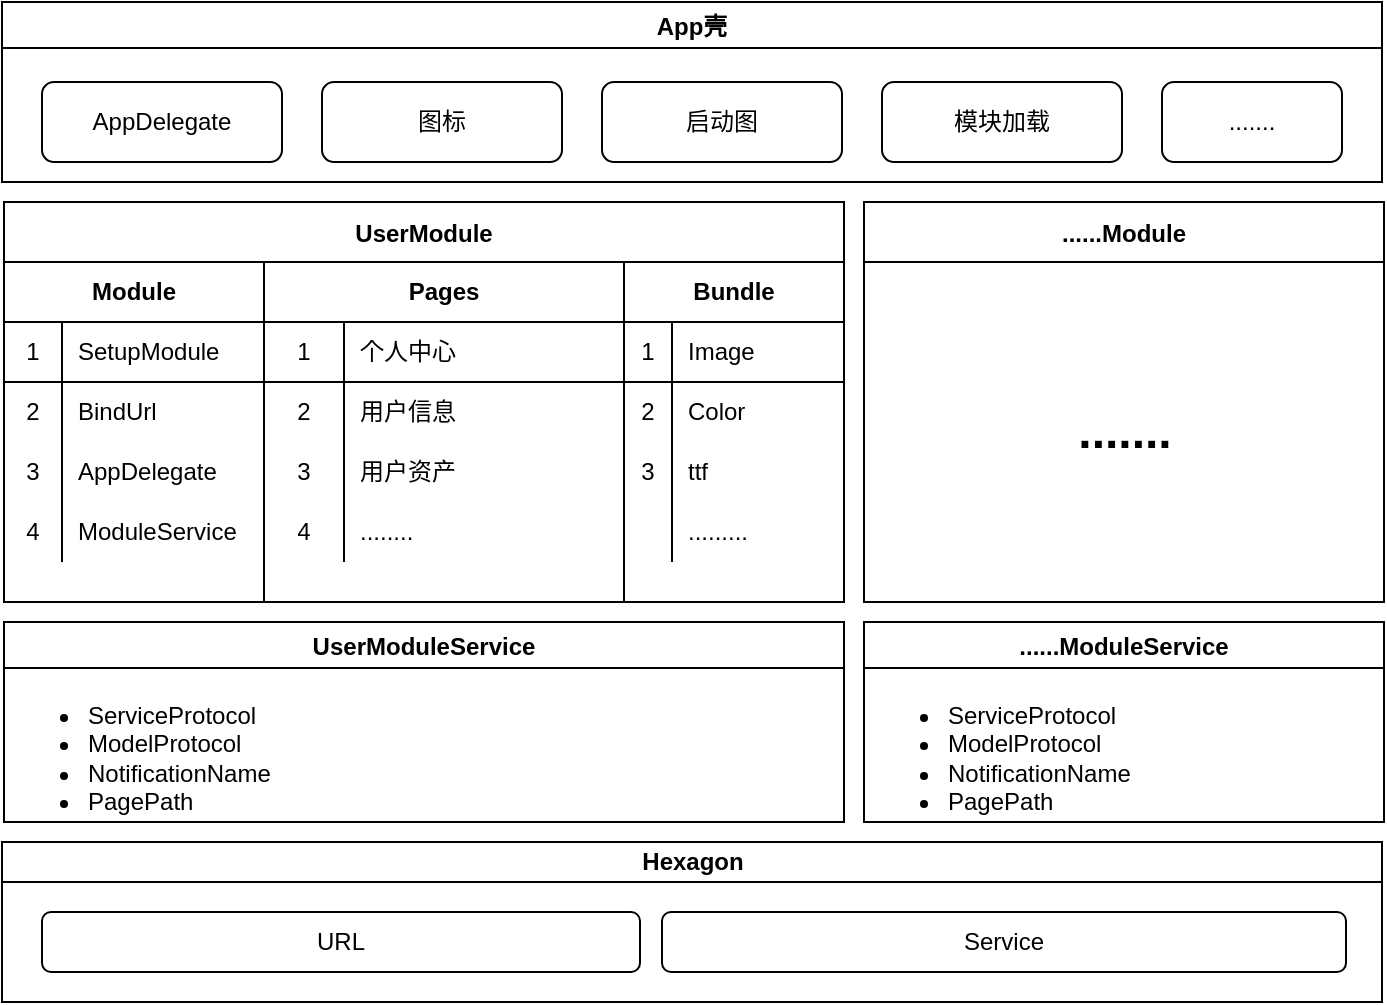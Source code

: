 <mxfile version="14.4.3" type="github">
  <diagram id="prtHgNgQTEPvFCAcTncT" name="Page-1">
    <mxGraphModel dx="2066" dy="1097" grid="1" gridSize="10" guides="1" tooltips="1" connect="1" arrows="1" fold="1" page="1" pageScale="1" pageWidth="827" pageHeight="1169" math="0" shadow="0">
      <root>
        <mxCell id="0" />
        <mxCell id="1" parent="0" />
        <mxCell id="dNxyNK7c78bLwvsdeMH5-11" value="Hexagon" style="swimlane;html=1;startSize=20;horizontal=1;containerType=tree;glass=0;" parent="1" vertex="1">
          <mxGeometry x="69" y="520" width="690" height="80" as="geometry" />
        </mxCell>
        <mxCell id="gqGyk3Ki1M1ulPaOIngy-1" value="URL" style="rounded=1;whiteSpace=wrap;html=1;" vertex="1" parent="dNxyNK7c78bLwvsdeMH5-11">
          <mxGeometry x="20" y="35" width="299" height="30" as="geometry" />
        </mxCell>
        <mxCell id="gqGyk3Ki1M1ulPaOIngy-2" value="Service" style="rounded=1;whiteSpace=wrap;html=1;" vertex="1" parent="dNxyNK7c78bLwvsdeMH5-11">
          <mxGeometry x="330" y="35" width="342" height="30" as="geometry" />
        </mxCell>
        <mxCell id="gqGyk3Ki1M1ulPaOIngy-7" value="UserModule" style="swimlane;startSize=30;" vertex="1" parent="1">
          <mxGeometry x="70" y="200" width="420" height="200" as="geometry" />
        </mxCell>
        <mxCell id="gqGyk3Ki1M1ulPaOIngy-42" value="Module" style="shape=table;html=1;whiteSpace=wrap;startSize=30;container=1;collapsible=0;childLayout=tableLayout;fixedRows=1;rowLines=0;fontStyle=1;align=center;fillColor=none;gradientColor=none;" vertex="1" parent="gqGyk3Ki1M1ulPaOIngy-7">
          <mxGeometry y="30" width="130" height="170" as="geometry" />
        </mxCell>
        <mxCell id="gqGyk3Ki1M1ulPaOIngy-43" value="" style="shape=partialRectangle;html=1;whiteSpace=wrap;collapsible=0;dropTarget=0;pointerEvents=0;fillColor=none;top=0;left=0;bottom=1;right=0;points=[[0,0.5],[1,0.5]];portConstraint=eastwest;" vertex="1" parent="gqGyk3Ki1M1ulPaOIngy-42">
          <mxGeometry y="30" width="130" height="30" as="geometry" />
        </mxCell>
        <mxCell id="gqGyk3Ki1M1ulPaOIngy-44" value="1" style="shape=partialRectangle;html=1;whiteSpace=wrap;connectable=0;fillColor=none;top=0;left=0;bottom=0;right=0;overflow=hidden;" vertex="1" parent="gqGyk3Ki1M1ulPaOIngy-43">
          <mxGeometry width="29" height="30" as="geometry" />
        </mxCell>
        <mxCell id="gqGyk3Ki1M1ulPaOIngy-45" value="SetupModule" style="shape=partialRectangle;html=1;whiteSpace=wrap;connectable=0;fillColor=none;top=0;left=0;bottom=0;right=0;align=left;spacingLeft=6;overflow=hidden;" vertex="1" parent="gqGyk3Ki1M1ulPaOIngy-43">
          <mxGeometry x="29" width="101" height="30" as="geometry" />
        </mxCell>
        <mxCell id="gqGyk3Ki1M1ulPaOIngy-46" value="" style="shape=partialRectangle;html=1;whiteSpace=wrap;collapsible=0;dropTarget=0;pointerEvents=0;fillColor=none;top=0;left=0;bottom=0;right=0;points=[[0,0.5],[1,0.5]];portConstraint=eastwest;" vertex="1" parent="gqGyk3Ki1M1ulPaOIngy-42">
          <mxGeometry y="60" width="130" height="30" as="geometry" />
        </mxCell>
        <mxCell id="gqGyk3Ki1M1ulPaOIngy-47" value="2" style="shape=partialRectangle;html=1;whiteSpace=wrap;connectable=0;fillColor=none;top=0;left=0;bottom=0;right=0;overflow=hidden;" vertex="1" parent="gqGyk3Ki1M1ulPaOIngy-46">
          <mxGeometry width="29" height="30" as="geometry" />
        </mxCell>
        <mxCell id="gqGyk3Ki1M1ulPaOIngy-48" value="BindUrl" style="shape=partialRectangle;html=1;whiteSpace=wrap;connectable=0;fillColor=none;top=0;left=0;bottom=0;right=0;align=left;spacingLeft=6;overflow=hidden;" vertex="1" parent="gqGyk3Ki1M1ulPaOIngy-46">
          <mxGeometry x="29" width="101" height="30" as="geometry" />
        </mxCell>
        <mxCell id="gqGyk3Ki1M1ulPaOIngy-49" value="" style="shape=partialRectangle;html=1;whiteSpace=wrap;collapsible=0;dropTarget=0;pointerEvents=0;fillColor=none;top=0;left=0;bottom=0;right=0;points=[[0,0.5],[1,0.5]];portConstraint=eastwest;" vertex="1" parent="gqGyk3Ki1M1ulPaOIngy-42">
          <mxGeometry y="90" width="130" height="30" as="geometry" />
        </mxCell>
        <mxCell id="gqGyk3Ki1M1ulPaOIngy-50" value="3" style="shape=partialRectangle;html=1;whiteSpace=wrap;connectable=0;fillColor=none;top=0;left=0;bottom=0;right=0;overflow=hidden;" vertex="1" parent="gqGyk3Ki1M1ulPaOIngy-49">
          <mxGeometry width="29" height="30" as="geometry" />
        </mxCell>
        <mxCell id="gqGyk3Ki1M1ulPaOIngy-51" value="AppDelegate" style="shape=partialRectangle;html=1;whiteSpace=wrap;connectable=0;fillColor=none;top=0;left=0;bottom=0;right=0;align=left;spacingLeft=6;overflow=hidden;" vertex="1" parent="gqGyk3Ki1M1ulPaOIngy-49">
          <mxGeometry x="29" width="101" height="30" as="geometry" />
        </mxCell>
        <mxCell id="gqGyk3Ki1M1ulPaOIngy-52" value="" style="shape=partialRectangle;html=1;whiteSpace=wrap;collapsible=0;dropTarget=0;pointerEvents=0;fillColor=none;top=0;left=0;bottom=0;right=0;points=[[0,0.5],[1,0.5]];portConstraint=eastwest;" vertex="1" parent="gqGyk3Ki1M1ulPaOIngy-42">
          <mxGeometry y="120" width="130" height="30" as="geometry" />
        </mxCell>
        <mxCell id="gqGyk3Ki1M1ulPaOIngy-53" value="4" style="shape=partialRectangle;html=1;whiteSpace=wrap;connectable=0;fillColor=none;top=0;left=0;bottom=0;right=0;overflow=hidden;" vertex="1" parent="gqGyk3Ki1M1ulPaOIngy-52">
          <mxGeometry width="29" height="30" as="geometry" />
        </mxCell>
        <mxCell id="gqGyk3Ki1M1ulPaOIngy-54" value="ModuleService" style="shape=partialRectangle;html=1;whiteSpace=wrap;connectable=0;fillColor=none;top=0;left=0;bottom=0;right=0;align=left;spacingLeft=6;overflow=hidden;" vertex="1" parent="gqGyk3Ki1M1ulPaOIngy-52">
          <mxGeometry x="29" width="101" height="30" as="geometry" />
        </mxCell>
        <mxCell id="gqGyk3Ki1M1ulPaOIngy-55" value="Pages" style="shape=table;html=1;whiteSpace=wrap;startSize=30;container=1;collapsible=0;childLayout=tableLayout;fixedRows=1;rowLines=0;fontStyle=1;align=center;fillColor=none;gradientColor=none;" vertex="1" parent="gqGyk3Ki1M1ulPaOIngy-7">
          <mxGeometry x="130" y="30" width="180" height="170" as="geometry" />
        </mxCell>
        <mxCell id="gqGyk3Ki1M1ulPaOIngy-56" value="" style="shape=partialRectangle;html=1;whiteSpace=wrap;collapsible=0;dropTarget=0;pointerEvents=0;fillColor=none;top=0;left=0;bottom=1;right=0;points=[[0,0.5],[1,0.5]];portConstraint=eastwest;" vertex="1" parent="gqGyk3Ki1M1ulPaOIngy-55">
          <mxGeometry y="30" width="180" height="30" as="geometry" />
        </mxCell>
        <mxCell id="gqGyk3Ki1M1ulPaOIngy-57" value="1" style="shape=partialRectangle;html=1;whiteSpace=wrap;connectable=0;fillColor=none;top=0;left=0;bottom=0;right=0;overflow=hidden;" vertex="1" parent="gqGyk3Ki1M1ulPaOIngy-56">
          <mxGeometry width="40" height="30" as="geometry" />
        </mxCell>
        <mxCell id="gqGyk3Ki1M1ulPaOIngy-58" value="个人中心" style="shape=partialRectangle;html=1;whiteSpace=wrap;connectable=0;fillColor=none;top=0;left=0;bottom=0;right=0;align=left;spacingLeft=6;overflow=hidden;" vertex="1" parent="gqGyk3Ki1M1ulPaOIngy-56">
          <mxGeometry x="40" width="140" height="30" as="geometry" />
        </mxCell>
        <mxCell id="gqGyk3Ki1M1ulPaOIngy-59" value="" style="shape=partialRectangle;html=1;whiteSpace=wrap;collapsible=0;dropTarget=0;pointerEvents=0;fillColor=none;top=0;left=0;bottom=0;right=0;points=[[0,0.5],[1,0.5]];portConstraint=eastwest;" vertex="1" parent="gqGyk3Ki1M1ulPaOIngy-55">
          <mxGeometry y="60" width="180" height="30" as="geometry" />
        </mxCell>
        <mxCell id="gqGyk3Ki1M1ulPaOIngy-60" value="2" style="shape=partialRectangle;html=1;whiteSpace=wrap;connectable=0;fillColor=none;top=0;left=0;bottom=0;right=0;overflow=hidden;" vertex="1" parent="gqGyk3Ki1M1ulPaOIngy-59">
          <mxGeometry width="40" height="30" as="geometry" />
        </mxCell>
        <mxCell id="gqGyk3Ki1M1ulPaOIngy-61" value="用户信息" style="shape=partialRectangle;html=1;whiteSpace=wrap;connectable=0;fillColor=none;top=0;left=0;bottom=0;right=0;align=left;spacingLeft=6;overflow=hidden;" vertex="1" parent="gqGyk3Ki1M1ulPaOIngy-59">
          <mxGeometry x="40" width="140" height="30" as="geometry" />
        </mxCell>
        <mxCell id="gqGyk3Ki1M1ulPaOIngy-62" value="" style="shape=partialRectangle;html=1;whiteSpace=wrap;collapsible=0;dropTarget=0;pointerEvents=0;fillColor=none;top=0;left=0;bottom=0;right=0;points=[[0,0.5],[1,0.5]];portConstraint=eastwest;" vertex="1" parent="gqGyk3Ki1M1ulPaOIngy-55">
          <mxGeometry y="90" width="180" height="30" as="geometry" />
        </mxCell>
        <mxCell id="gqGyk3Ki1M1ulPaOIngy-63" value="3" style="shape=partialRectangle;html=1;whiteSpace=wrap;connectable=0;fillColor=none;top=0;left=0;bottom=0;right=0;overflow=hidden;" vertex="1" parent="gqGyk3Ki1M1ulPaOIngy-62">
          <mxGeometry width="40" height="30" as="geometry" />
        </mxCell>
        <mxCell id="gqGyk3Ki1M1ulPaOIngy-64" value="用户资产" style="shape=partialRectangle;html=1;whiteSpace=wrap;connectable=0;fillColor=none;top=0;left=0;bottom=0;right=0;align=left;spacingLeft=6;overflow=hidden;" vertex="1" parent="gqGyk3Ki1M1ulPaOIngy-62">
          <mxGeometry x="40" width="140" height="30" as="geometry" />
        </mxCell>
        <mxCell id="gqGyk3Ki1M1ulPaOIngy-67" style="shape=partialRectangle;html=1;whiteSpace=wrap;collapsible=0;dropTarget=0;pointerEvents=0;fillColor=none;top=0;left=0;bottom=0;right=0;points=[[0,0.5],[1,0.5]];portConstraint=eastwest;" vertex="1" parent="gqGyk3Ki1M1ulPaOIngy-55">
          <mxGeometry y="120" width="180" height="30" as="geometry" />
        </mxCell>
        <mxCell id="gqGyk3Ki1M1ulPaOIngy-68" value="4" style="shape=partialRectangle;html=1;whiteSpace=wrap;connectable=0;fillColor=none;top=0;left=0;bottom=0;right=0;overflow=hidden;" vertex="1" parent="gqGyk3Ki1M1ulPaOIngy-67">
          <mxGeometry width="40" height="30" as="geometry" />
        </mxCell>
        <mxCell id="gqGyk3Ki1M1ulPaOIngy-69" value="........" style="shape=partialRectangle;html=1;whiteSpace=wrap;connectable=0;fillColor=none;top=0;left=0;bottom=0;right=0;align=left;spacingLeft=6;overflow=hidden;" vertex="1" parent="gqGyk3Ki1M1ulPaOIngy-67">
          <mxGeometry x="40" width="140" height="30" as="geometry" />
        </mxCell>
        <mxCell id="gqGyk3Ki1M1ulPaOIngy-70" value="Bundle" style="shape=table;html=1;whiteSpace=wrap;startSize=30;container=1;collapsible=0;childLayout=tableLayout;fixedRows=1;rowLines=0;fontStyle=1;align=center;fillColor=none;gradientColor=none;" vertex="1" parent="gqGyk3Ki1M1ulPaOIngy-7">
          <mxGeometry x="310" y="30" width="110" height="170" as="geometry" />
        </mxCell>
        <mxCell id="gqGyk3Ki1M1ulPaOIngy-71" value="" style="shape=partialRectangle;html=1;whiteSpace=wrap;collapsible=0;dropTarget=0;pointerEvents=0;fillColor=none;top=0;left=0;bottom=1;right=0;points=[[0,0.5],[1,0.5]];portConstraint=eastwest;" vertex="1" parent="gqGyk3Ki1M1ulPaOIngy-70">
          <mxGeometry y="30" width="110" height="30" as="geometry" />
        </mxCell>
        <mxCell id="gqGyk3Ki1M1ulPaOIngy-72" value="1" style="shape=partialRectangle;html=1;whiteSpace=wrap;connectable=0;fillColor=none;top=0;left=0;bottom=0;right=0;overflow=hidden;" vertex="1" parent="gqGyk3Ki1M1ulPaOIngy-71">
          <mxGeometry width="24" height="30" as="geometry" />
        </mxCell>
        <mxCell id="gqGyk3Ki1M1ulPaOIngy-73" value="Image" style="shape=partialRectangle;html=1;whiteSpace=wrap;connectable=0;fillColor=none;top=0;left=0;bottom=0;right=0;align=left;spacingLeft=6;overflow=hidden;" vertex="1" parent="gqGyk3Ki1M1ulPaOIngy-71">
          <mxGeometry x="24" width="86" height="30" as="geometry" />
        </mxCell>
        <mxCell id="gqGyk3Ki1M1ulPaOIngy-74" value="" style="shape=partialRectangle;html=1;whiteSpace=wrap;collapsible=0;dropTarget=0;pointerEvents=0;fillColor=none;top=0;left=0;bottom=0;right=0;points=[[0,0.5],[1,0.5]];portConstraint=eastwest;" vertex="1" parent="gqGyk3Ki1M1ulPaOIngy-70">
          <mxGeometry y="60" width="110" height="30" as="geometry" />
        </mxCell>
        <mxCell id="gqGyk3Ki1M1ulPaOIngy-75" value="2" style="shape=partialRectangle;html=1;whiteSpace=wrap;connectable=0;fillColor=none;top=0;left=0;bottom=0;right=0;overflow=hidden;" vertex="1" parent="gqGyk3Ki1M1ulPaOIngy-74">
          <mxGeometry width="24" height="30" as="geometry" />
        </mxCell>
        <mxCell id="gqGyk3Ki1M1ulPaOIngy-76" value="Color" style="shape=partialRectangle;html=1;whiteSpace=wrap;connectable=0;fillColor=none;top=0;left=0;bottom=0;right=0;align=left;spacingLeft=6;overflow=hidden;" vertex="1" parent="gqGyk3Ki1M1ulPaOIngy-74">
          <mxGeometry x="24" width="86" height="30" as="geometry" />
        </mxCell>
        <mxCell id="gqGyk3Ki1M1ulPaOIngy-77" value="" style="shape=partialRectangle;html=1;whiteSpace=wrap;collapsible=0;dropTarget=0;pointerEvents=0;fillColor=none;top=0;left=0;bottom=0;right=0;points=[[0,0.5],[1,0.5]];portConstraint=eastwest;" vertex="1" parent="gqGyk3Ki1M1ulPaOIngy-70">
          <mxGeometry y="90" width="110" height="30" as="geometry" />
        </mxCell>
        <mxCell id="gqGyk3Ki1M1ulPaOIngy-78" value="3" style="shape=partialRectangle;html=1;whiteSpace=wrap;connectable=0;fillColor=none;top=0;left=0;bottom=0;right=0;overflow=hidden;" vertex="1" parent="gqGyk3Ki1M1ulPaOIngy-77">
          <mxGeometry width="24" height="30" as="geometry" />
        </mxCell>
        <mxCell id="gqGyk3Ki1M1ulPaOIngy-79" value="ttf" style="shape=partialRectangle;html=1;whiteSpace=wrap;connectable=0;fillColor=none;top=0;left=0;bottom=0;right=0;align=left;spacingLeft=6;overflow=hidden;" vertex="1" parent="gqGyk3Ki1M1ulPaOIngy-77">
          <mxGeometry x="24" width="86" height="30" as="geometry" />
        </mxCell>
        <mxCell id="gqGyk3Ki1M1ulPaOIngy-80" style="shape=partialRectangle;html=1;whiteSpace=wrap;collapsible=0;dropTarget=0;pointerEvents=0;fillColor=none;top=0;left=0;bottom=0;right=0;points=[[0,0.5],[1,0.5]];portConstraint=eastwest;" vertex="1" parent="gqGyk3Ki1M1ulPaOIngy-70">
          <mxGeometry y="120" width="110" height="30" as="geometry" />
        </mxCell>
        <mxCell id="gqGyk3Ki1M1ulPaOIngy-81" style="shape=partialRectangle;html=1;whiteSpace=wrap;connectable=0;fillColor=none;top=0;left=0;bottom=0;right=0;overflow=hidden;" vertex="1" parent="gqGyk3Ki1M1ulPaOIngy-80">
          <mxGeometry width="24" height="30" as="geometry" />
        </mxCell>
        <mxCell id="gqGyk3Ki1M1ulPaOIngy-82" value="........." style="shape=partialRectangle;html=1;whiteSpace=wrap;connectable=0;fillColor=none;top=0;left=0;bottom=0;right=0;align=left;spacingLeft=6;overflow=hidden;" vertex="1" parent="gqGyk3Ki1M1ulPaOIngy-80">
          <mxGeometry x="24" width="86" height="30" as="geometry" />
        </mxCell>
        <mxCell id="gqGyk3Ki1M1ulPaOIngy-21" value="UserModuleService" style="swimlane;" vertex="1" parent="1">
          <mxGeometry x="70" y="410" width="420" height="100" as="geometry">
            <mxRectangle x="50" y="480" width="140" height="23" as="alternateBounds" />
          </mxGeometry>
        </mxCell>
        <mxCell id="gqGyk3Ki1M1ulPaOIngy-31" value="&lt;ul&gt;&lt;li&gt;ServiceProtocol&lt;/li&gt;&lt;li&gt;ModelProtocol&lt;/li&gt;&lt;li&gt;NotificationName&lt;/li&gt;&lt;li&gt;PagePath&lt;/li&gt;&lt;/ul&gt;" style="text;strokeColor=none;fillColor=none;html=1;whiteSpace=wrap;verticalAlign=middle;overflow=hidden;" vertex="1" parent="gqGyk3Ki1M1ulPaOIngy-21">
          <mxGeometry y="25" width="230" height="75" as="geometry" />
        </mxCell>
        <mxCell id="gqGyk3Ki1M1ulPaOIngy-22" value="App壳" style="swimlane;" vertex="1" parent="1">
          <mxGeometry x="69" y="100" width="690" height="90" as="geometry" />
        </mxCell>
        <mxCell id="gqGyk3Ki1M1ulPaOIngy-26" value="AppDelegate" style="rounded=1;whiteSpace=wrap;html=1;" vertex="1" parent="gqGyk3Ki1M1ulPaOIngy-22">
          <mxGeometry x="20" y="40" width="120" height="40" as="geometry" />
        </mxCell>
        <mxCell id="gqGyk3Ki1M1ulPaOIngy-27" value="图标" style="rounded=1;whiteSpace=wrap;html=1;" vertex="1" parent="gqGyk3Ki1M1ulPaOIngy-22">
          <mxGeometry x="160" y="40" width="120" height="40" as="geometry" />
        </mxCell>
        <mxCell id="gqGyk3Ki1M1ulPaOIngy-28" value="启动图" style="rounded=1;whiteSpace=wrap;html=1;" vertex="1" parent="gqGyk3Ki1M1ulPaOIngy-22">
          <mxGeometry x="300" y="40" width="120" height="40" as="geometry" />
        </mxCell>
        <mxCell id="gqGyk3Ki1M1ulPaOIngy-29" value="模块加载" style="rounded=1;whiteSpace=wrap;html=1;" vertex="1" parent="gqGyk3Ki1M1ulPaOIngy-22">
          <mxGeometry x="440" y="40" width="120" height="40" as="geometry" />
        </mxCell>
        <mxCell id="gqGyk3Ki1M1ulPaOIngy-30" value="......." style="rounded=1;whiteSpace=wrap;html=1;" vertex="1" parent="gqGyk3Ki1M1ulPaOIngy-22">
          <mxGeometry x="580" y="40" width="90" height="40" as="geometry" />
        </mxCell>
        <mxCell id="gqGyk3Ki1M1ulPaOIngy-86" value="......Module" style="swimlane;startSize=30;" vertex="1" parent="1">
          <mxGeometry x="500" y="200" width="260" height="200" as="geometry" />
        </mxCell>
        <mxCell id="gqGyk3Ki1M1ulPaOIngy-128" value="......." style="text;strokeColor=none;fillColor=none;html=1;fontSize=24;fontStyle=1;verticalAlign=middle;align=center;" vertex="1" parent="gqGyk3Ki1M1ulPaOIngy-86">
          <mxGeometry x="80" y="95" width="100" height="40" as="geometry" />
        </mxCell>
        <mxCell id="gqGyk3Ki1M1ulPaOIngy-126" value="......ModuleService" style="swimlane;startSize=23;" vertex="1" parent="1">
          <mxGeometry x="500" y="410" width="260" height="100" as="geometry">
            <mxRectangle x="50" y="480" width="140" height="23" as="alternateBounds" />
          </mxGeometry>
        </mxCell>
        <mxCell id="gqGyk3Ki1M1ulPaOIngy-127" value="&lt;ul&gt;&lt;li&gt;ServiceProtocol&lt;/li&gt;&lt;li&gt;ModelProtocol&lt;/li&gt;&lt;li&gt;NotificationName&lt;/li&gt;&lt;li&gt;PagePath&lt;/li&gt;&lt;/ul&gt;" style="text;strokeColor=none;fillColor=none;html=1;whiteSpace=wrap;verticalAlign=middle;overflow=hidden;" vertex="1" parent="gqGyk3Ki1M1ulPaOIngy-126">
          <mxGeometry y="25" width="230" height="75" as="geometry" />
        </mxCell>
      </root>
    </mxGraphModel>
  </diagram>
</mxfile>
